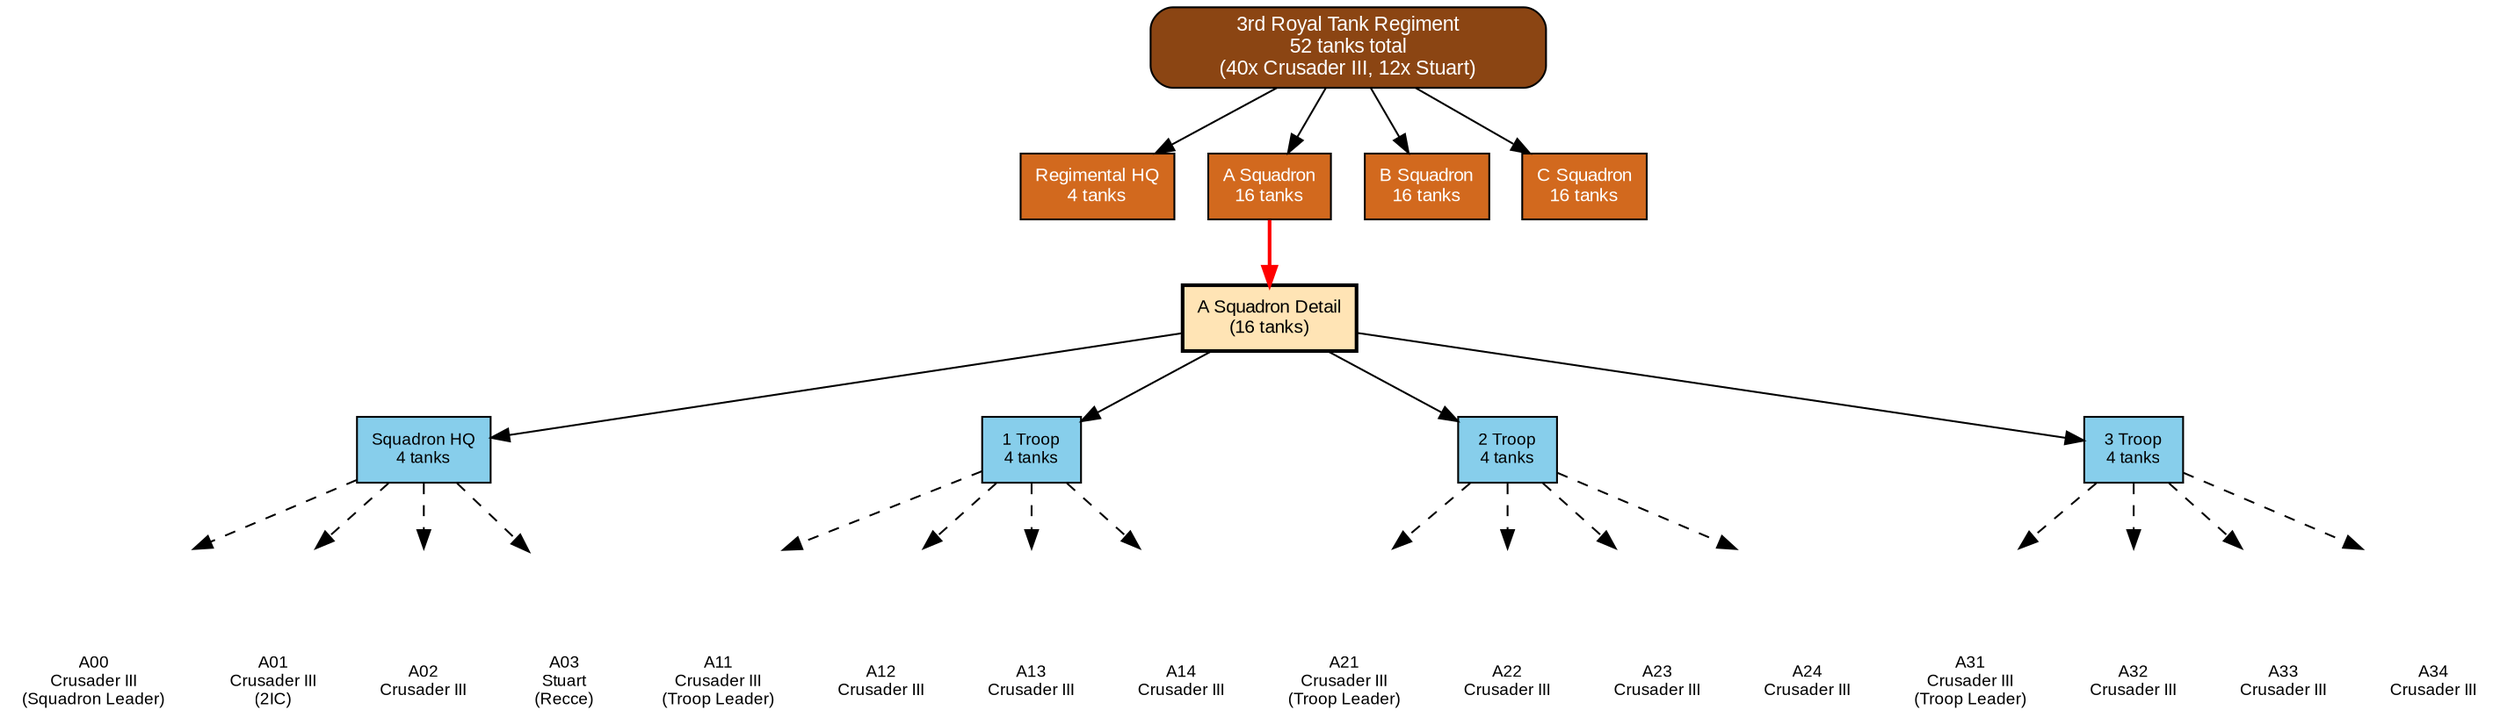 // 3rd Royal Tank Regiment - Detailed Equipment Breakdown
// June 1942 - Individual tank level detail
// Similar to Hermann Göring Division example

digraph G {
    rankdir=TB;
    bgcolor="white";
    node [fontname="Arial", fontsize=9];

    // Regiment HQ
    regiment [
        shape=box,
        style="filled,rounded",
        fillcolor="#8B4513",
        fontcolor="white",
        label="3rd Royal Tank Regiment\n52 tanks total\n(40x Crusader III, 12x Stuart)",
        fontsize=11,
        width=3
    ];

    // Regimental HQ Squadron
    rhq [
        shape=box,
        style="filled",
        fillcolor="#D2691E",
        fontcolor="white",
        label="Regimental HQ\n4 tanks",
        fontsize=10
    ];

    // Squadrons (Company equivalent)
    sqn_a [
        shape=box,
        style="filled",
        fillcolor="#D2691E",
        fontcolor="white",
        label="A Squadron\n16 tanks",
        fontsize=10
    ];

    sqn_b [
        shape=box,
        style="filled",
        fillcolor="#D2691E",
        fontcolor="white",
        label="B Squadron\n16 tanks",
        fontsize=10
    ];

    sqn_c [
        shape=box,
        style="filled",
        fillcolor="#D2691E",
        fontcolor="white",
        label="C Squadron\n16 tanks",
        fontsize=10
    ];

    // Hierarchy
    regiment -> rhq;
    regiment -> sqn_a;
    regiment -> sqn_b;
    regiment -> sqn_c;

    // ===== DETAILED BREAKOUT: A Squadron =====

    sqn_a_detail [
        shape=box,
        style="filled,bold",
        fillcolor="#FFE4B5",
        label="A Squadron Detail\n(16 tanks)",
        fontsize=10
    ];

    sqn_a -> sqn_a_detail [style=bold, color=red];

    // Squadron HQ
    sqn_a_hq [
        shape=box,
        style="filled",
        fillcolor="#87CEEB",
        label="Squadron HQ\n4 tanks",
        fontsize=9
    ];

    // Troops (Platoon equivalent - 4 tanks each)
    troop_1 [
        shape=box,
        style="filled",
        fillcolor="#87CEEB",
        label="1 Troop\n4 tanks",
        fontsize=9
    ];

    troop_2 [
        shape=box,
        style="filled",
        fillcolor="#87CEEB",
        label="2 Troop\n4 tanks",
        fontsize=9
    ];

    troop_3 [
        shape=box,
        style="filled",
        fillcolor="#87CEEB",
        label="3 Troop\n4 tanks",
        fontsize=9
    ];

    sqn_a_detail -> sqn_a_hq;
    sqn_a_detail -> troop_1;
    sqn_a_detail -> troop_2;
    sqn_a_detail -> troop_3;

    // ===== INDIVIDUAL TANKS - Squadron HQ =====

    hq_tank1 [
        shape=none,
        label="",
        image="D:/north-africa-toe-builder/data/assets/tank_silhouettes/british/crusader_mk3.png",
        width=0.5,
        height=0.25
    ];
    hq_label1 [shape=plaintext, label="A00\nCrusader III\n(Squadron Leader)"];

    hq_tank2 [
        shape=none,
        label="",
        image="D:/north-africa-toe-builder/data/assets/tank_silhouettes/british/crusader_mk3.png",
        width=0.5,
        height=0.25
    ];
    hq_label2 [shape=plaintext, label="A01\nCrusader III\n(2IC)"];

    hq_tank3 [
        shape=none,
        label="",
        image="D:/north-africa-toe-builder/data/assets/tank_silhouettes/british/crusader_mk3.png",
        width=0.5,
        height=0.25
    ];
    hq_label3 [shape=plaintext, label="A02\nCrusader III"];

    hq_tank4 [
        shape=none,
        label="",
        image="D:/north-africa-toe-builder/data/assets/tank_silhouettes/british/m3_stuart.png",
        width=0.4,
        height=0.2
    ];
    hq_label4 [shape=plaintext, label="A03\nStuart\n(Recce)"];

    sqn_a_hq -> hq_tank1 [style=dashed];
    hq_tank1 -> hq_label1 [style=invis];
    sqn_a_hq -> hq_tank2 [style=dashed];
    hq_tank2 -> hq_label2 [style=invis];
    sqn_a_hq -> hq_tank3 [style=dashed];
    hq_tank3 -> hq_label3 [style=invis];
    sqn_a_hq -> hq_tank4 [style=dashed];
    hq_tank4 -> hq_label4 [style=invis];

    // ===== INDIVIDUAL TANKS - 1 Troop =====

    t1_tank1 [
        shape=none,
        label="",
        image="D:/north-africa-toe-builder/data/assets/tank_silhouettes/british/crusader_mk3.png",
        width=0.5,
        height=0.25
    ];
    t1_label1 [shape=plaintext, label="A11\nCrusader III\n(Troop Leader)"];

    t1_tank2 [
        shape=none,
        label="",
        image="D:/north-africa-toe-builder/data/assets/tank_silhouettes/british/crusader_mk3.png",
        width=0.5,
        height=0.25
    ];
    t1_label2 [shape=plaintext, label="A12\nCrusader III"];

    t1_tank3 [
        shape=none,
        label="",
        image="D:/north-africa-toe-builder/data/assets/tank_silhouettes/british/crusader_mk3.png",
        width=0.5,
        height=0.25
    ];
    t1_label3 [shape=plaintext, label="A13\nCrusader III"];

    t1_tank4 [
        shape=none,
        label="",
        image="D:/north-africa-toe-builder/data/assets/tank_silhouettes/british/crusader_mk3.png",
        width=0.5,
        height=0.25
    ];
    t1_label4 [shape=plaintext, label="A14\nCrusader III"];

    troop_1 -> t1_tank1 [style=dashed];
    t1_tank1 -> t1_label1 [style=invis];
    troop_1 -> t1_tank2 [style=dashed];
    t1_tank2 -> t1_label2 [style=invis];
    troop_1 -> t1_tank3 [style=dashed];
    t1_tank3 -> t1_label3 [style=invis];
    troop_1 -> t1_tank4 [style=dashed];
    t1_tank4 -> t1_label4 [style=invis];

    // ===== INDIVIDUAL TANKS - 2 Troop =====

    t2_tank1 [
        shape=none,
        label="",
        image="D:/north-africa-toe-builder/data/assets/tank_silhouettes/british/crusader_mk3.png",
        width=0.5,
        height=0.25
    ];
    t2_label1 [shape=plaintext, label="A21\nCrusader III\n(Troop Leader)"];

    t2_tank2 [
        shape=none,
        label="",
        image="D:/north-africa-toe-builder/data/assets/tank_silhouettes/british/crusader_mk3.png",
        width=0.5,
        height=0.25
    ];
    t2_label2 [shape=plaintext, label="A22\nCrusader III"];

    t2_tank3 [
        shape=none,
        label="",
        image="D:/north-africa-toe-builder/data/assets/tank_silhouettes/british/crusader_mk3.png",
        width=0.5,
        height=0.25
    ];
    t2_label3 [shape=plaintext, label="A23\nCrusader III"];

    t2_tank4 [
        shape=none,
        label="",
        image="D:/north-africa-toe-builder/data/assets/tank_silhouettes/british/crusader_mk3.png",
        width=0.5,
        height=0.25
    ];
    t2_label4 [shape=plaintext, label="A24\nCrusader III"];

    troop_2 -> t2_tank1 [style=dashed];
    t2_tank1 -> t2_label1 [style=invis];
    troop_2 -> t2_tank2 [style=dashed];
    t2_tank2 -> t2_label2 [style=invis];
    troop_2 -> t2_tank3 [style=dashed];
    t2_tank3 -> t2_label3 [style=invis];
    troop_2 -> t2_tank4 [style=dashed];
    t2_tank4 -> t2_label4 [style=invis];

    // ===== INDIVIDUAL TANKS - 3 Troop =====

    t3_tank1 [
        shape=none,
        label="",
        image="D:/north-africa-toe-builder/data/assets/tank_silhouettes/british/crusader_mk3.png",
        width=0.5,
        height=0.25
    ];
    t3_label1 [shape=plaintext, label="A31\nCrusader III\n(Troop Leader)"];

    t3_tank2 [
        shape=none,
        label="",
        image="D:/north-africa-toe-builder/data/assets/tank_silhouettes/british/crusader_mk3.png",
        width=0.5,
        height=0.25
    ];
    t3_label2 [shape=plaintext, label="A32\nCrusader III"];

    t3_tank3 [
        shape=none,
        label="",
        image="D:/north-africa-toe-builder/data/assets/tank_silhouettes/british/crusader_mk3.png",
        width=0.5,
        height=0.25
    ];
    t3_label3 [shape=plaintext, label="A33\nCrusader III"];

    t3_tank4 [
        shape=none,
        label="",
        image="D:/north-africa-toe-builder/data/assets/tank_silhouettes/british/crusader_mk3.png",
        width=0.5,
        height=0.25
    ];
    t3_label4 [shape=plaintext, label="A34\nCrusader III"];

    troop_3 -> t3_tank1 [style=dashed];
    t3_tank1 -> t3_label1 [style=invis];
    troop_3 -> t3_tank2 [style=dashed];
    t3_tank2 -> t3_label2 [style=invis];
    troop_3 -> t3_tank3 [style=dashed];
    t3_tank3 -> t3_label3 [style=invis];
    troop_3 -> t3_tank4 [style=dashed];
    t3_tank4 -> t3_label4 [style=invis];

    // Layout hints
    {rank=same; rhq; sqn_a; sqn_b; sqn_c;}
    {rank=same; sqn_a_hq; troop_1; troop_2; troop_3;}
    {rank=same; hq_tank1; hq_tank2; hq_tank3; hq_tank4;}
    {rank=same; t1_tank1; t1_tank2; t1_tank3; t1_tank4;}
    {rank=same; t2_tank1; t2_tank2; t2_tank3; t2_tank4;}
    {rank=same; t3_tank1; t3_tank2; t3_tank3; t3_tank4;}
}
